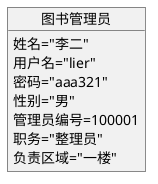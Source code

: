 @startuml
object 图书管理员{
    姓名="李二"
    用户名="lier"
    密码="aaa321"
    性别="男"
    管理员编号=100001
    职务="整理员"
    负责区域="一楼"
 }
@enduml